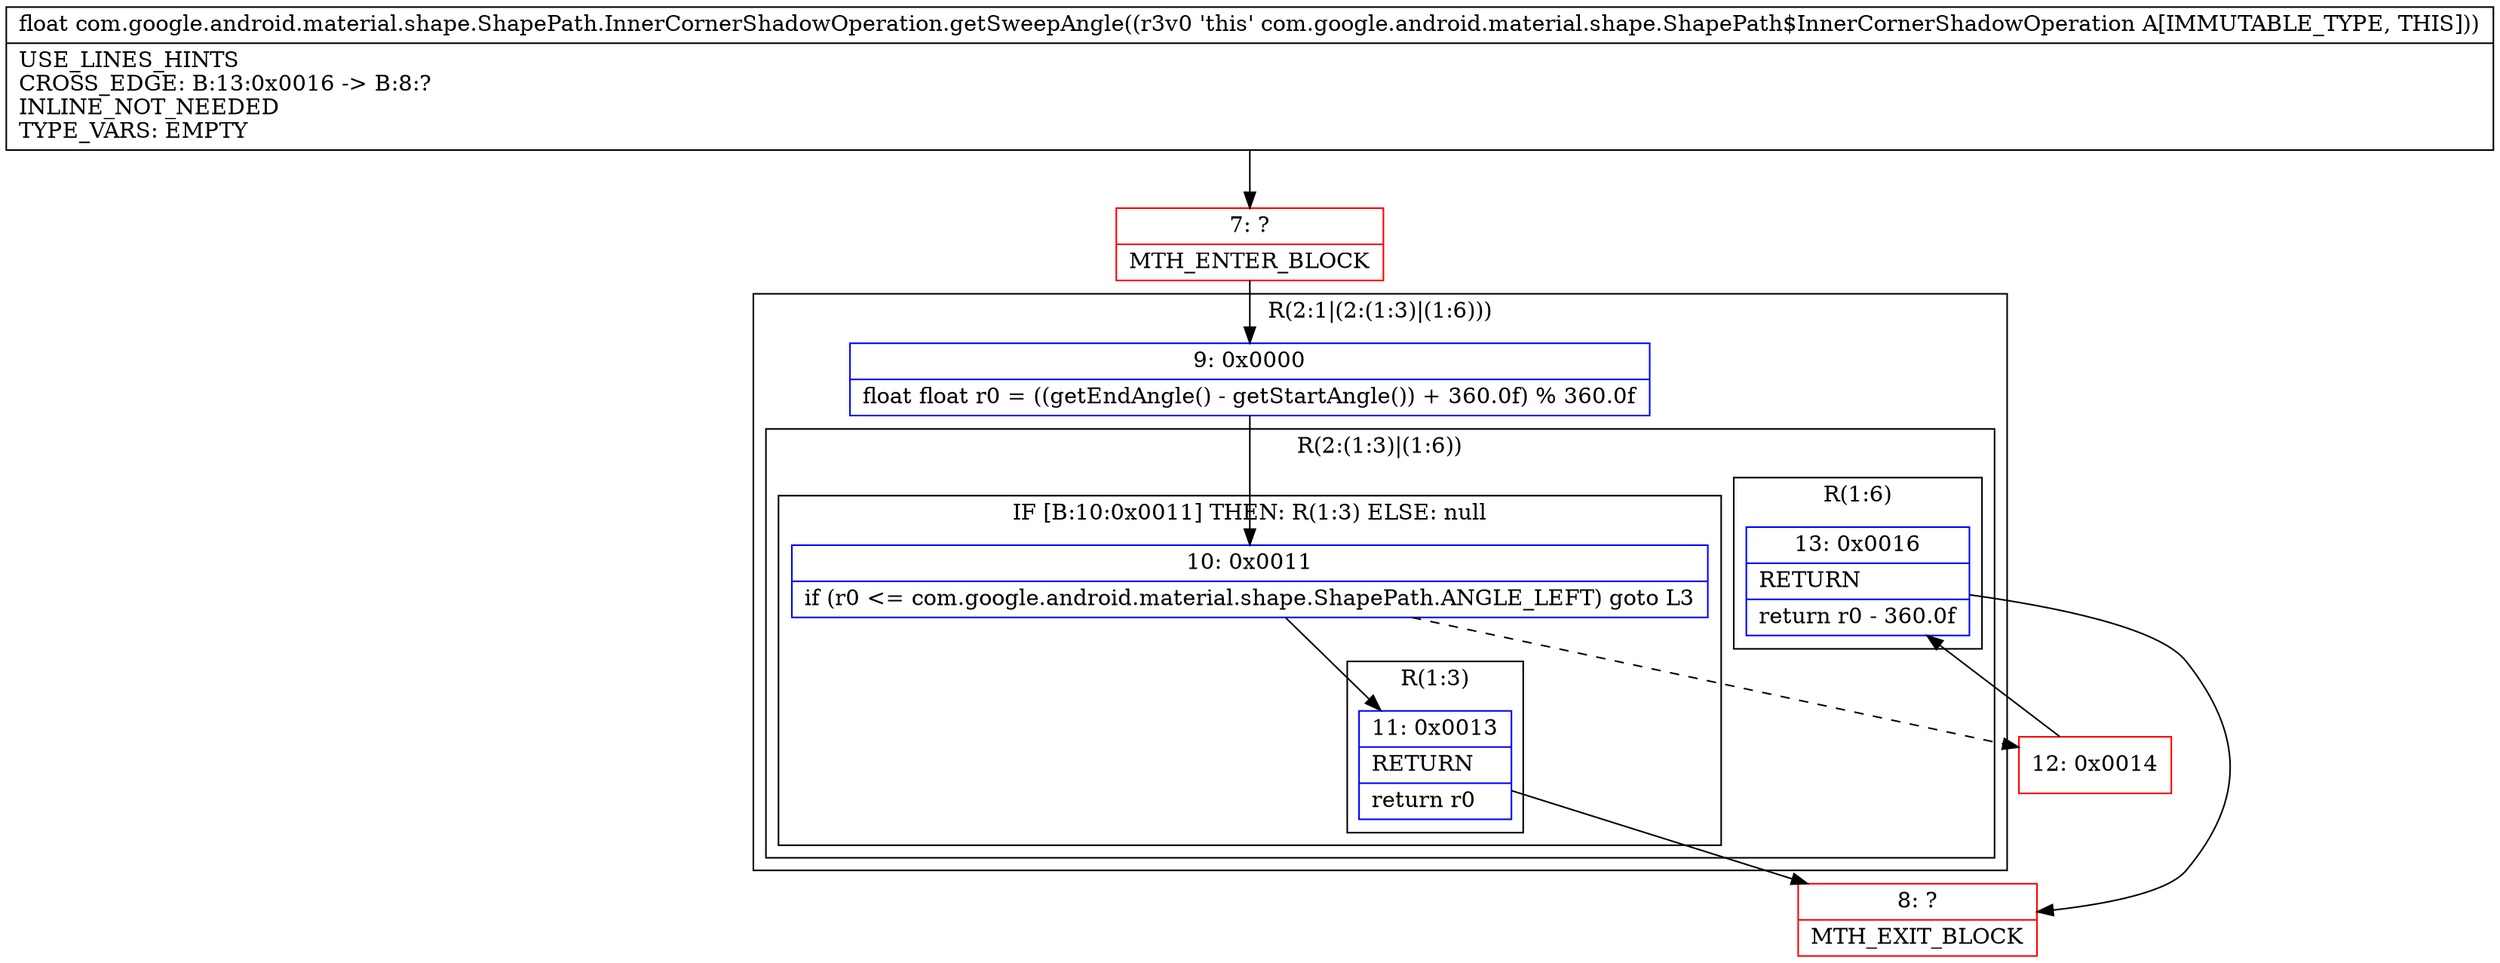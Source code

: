 digraph "CFG forcom.google.android.material.shape.ShapePath.InnerCornerShadowOperation.getSweepAngle()F" {
subgraph cluster_Region_983569319 {
label = "R(2:1|(2:(1:3)|(1:6)))";
node [shape=record,color=blue];
Node_9 [shape=record,label="{9\:\ 0x0000|float float r0 = ((getEndAngle() \- getStartAngle()) + 360.0f) % 360.0f\l}"];
subgraph cluster_Region_277954375 {
label = "R(2:(1:3)|(1:6))";
node [shape=record,color=blue];
subgraph cluster_IfRegion_1298271874 {
label = "IF [B:10:0x0011] THEN: R(1:3) ELSE: null";
node [shape=record,color=blue];
Node_10 [shape=record,label="{10\:\ 0x0011|if (r0 \<= com.google.android.material.shape.ShapePath.ANGLE_LEFT) goto L3\l}"];
subgraph cluster_Region_1888276767 {
label = "R(1:3)";
node [shape=record,color=blue];
Node_11 [shape=record,label="{11\:\ 0x0013|RETURN\l|return r0\l}"];
}
}
subgraph cluster_Region_1716158745 {
label = "R(1:6)";
node [shape=record,color=blue];
Node_13 [shape=record,label="{13\:\ 0x0016|RETURN\l|return r0 \- 360.0f\l}"];
}
}
}
Node_7 [shape=record,color=red,label="{7\:\ ?|MTH_ENTER_BLOCK\l}"];
Node_8 [shape=record,color=red,label="{8\:\ ?|MTH_EXIT_BLOCK\l}"];
Node_12 [shape=record,color=red,label="{12\:\ 0x0014}"];
MethodNode[shape=record,label="{float com.google.android.material.shape.ShapePath.InnerCornerShadowOperation.getSweepAngle((r3v0 'this' com.google.android.material.shape.ShapePath$InnerCornerShadowOperation A[IMMUTABLE_TYPE, THIS]))  | USE_LINES_HINTS\lCROSS_EDGE: B:13:0x0016 \-\> B:8:?\lINLINE_NOT_NEEDED\lTYPE_VARS: EMPTY\l}"];
MethodNode -> Node_7;Node_9 -> Node_10;
Node_10 -> Node_11;
Node_10 -> Node_12[style=dashed];
Node_11 -> Node_8;
Node_13 -> Node_8;
Node_7 -> Node_9;
Node_12 -> Node_13;
}


